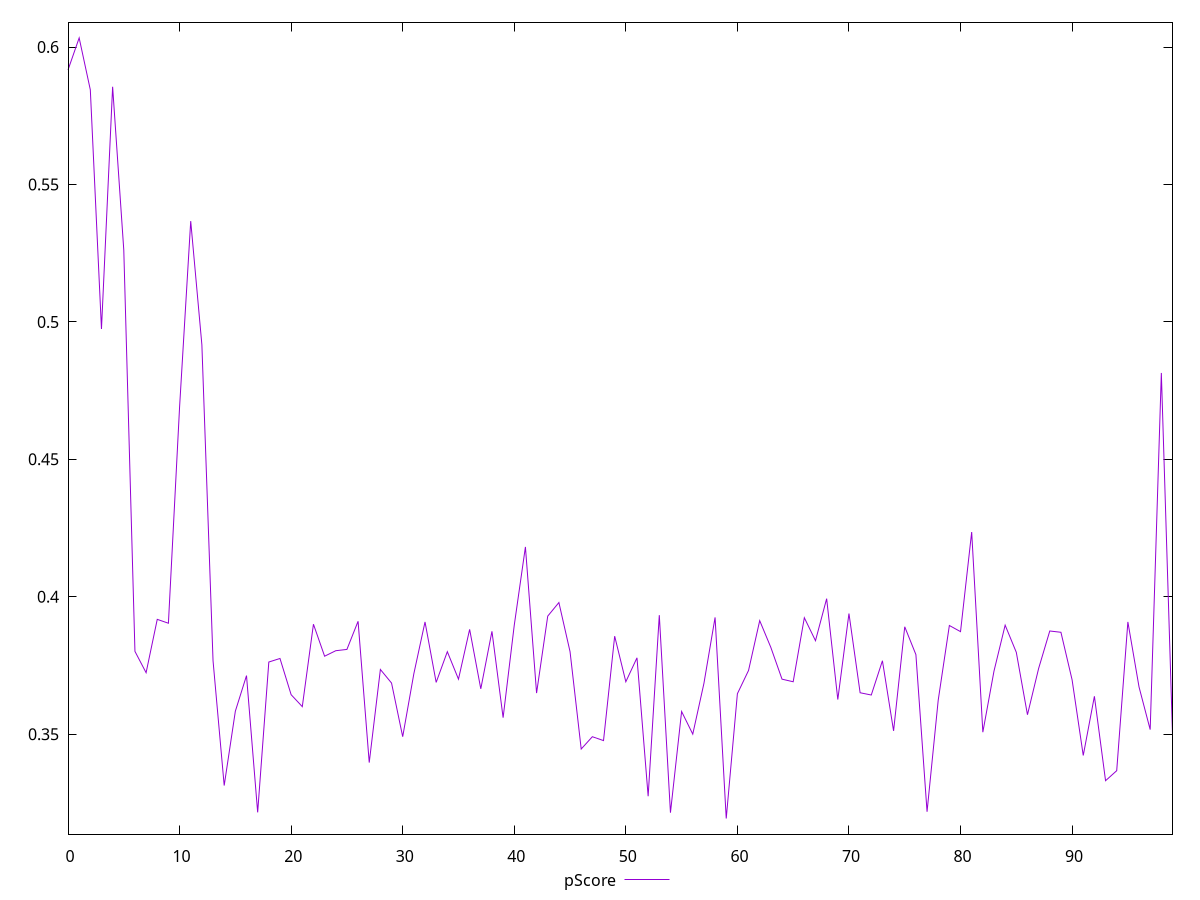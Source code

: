 reset

$pScore <<EOF
0 0.5916666666666667
1 0.6033333333333333
2 0.5844444444444444
3 0.49741176470588233
4 0.5855555555555556
5 0.5261111111111111
6 0.38011764705882356
7 0.37235294117647055
8 0.3917647058823529
9 0.39035294117647057
10 0.46894117647058825
11 0.5366666666666666
12 0.49164705882352944
13 0.37670588235294117
14 0.33129411764705885
15 0.3583529411764706
16 0.37129411764705883
17 0.32152941176470584
18 0.37623529411764706
19 0.3775294117647059
20 0.36435294117647055
21 0.36
22 0.39
23 0.37835294117647056
24 0.38035294117647056
25 0.38082352941176467
26 0.3910588235294118
27 0.3396470588235294
28 0.3735294117647059
29 0.36858823529411766
30 0.34905882352941175
31 0.372
32 0.3908235294117647
33 0.36882352941176466
34 0.38
35 0.37
36 0.3881176470588235
37 0.3664705882352941
38 0.38741176470588234
39 0.356
40 0.3896470588235294
41 0.41811764705882354
42 0.3649411764705882
43 0.39294117647058824
44 0.39788235294117646
45 0.38
46 0.34458823529411764
47 0.34905882352941175
48 0.3476470588235294
49 0.3856470588235294
50 0.3690588235294118
51 0.37776470588235295
52 0.32741176470588235
53 0.3932941176470588
54 0.32141176470588234
55 0.3582352941176471
56 0.35
57 0.3684705882352941
58 0.3924705882352941
59 0.31929411764705884
60 0.3647058823529412
61 0.37317647058823533
62 0.3912941176470588
63 0.3815294117647059
64 0.37
65 0.3690588235294118
66 0.39235294117647057
67 0.384
68 0.3992941176470588
69 0.36258823529411766
70 0.39388235294117646
71 0.36505882352941177
72 0.36423529411764705
73 0.37670588235294117
74 0.3511764705882353
75 0.3890588235294118
76 0.3789411764705882
77 0.32176470588235295
78 0.36235294117647054
79 0.3895294117647059
80 0.3872941176470588
81 0.4235294117647059
82 0.3507058823529412
83 0.3729411764705882
84 0.3896470588235294
85 0.37976470588235295
86 0.35705882352941176
87 0.37388235294117644
88 0.3875294117647059
89 0.3870588235294118
90 0.36976470588235294
91 0.3422352941176471
92 0.36376470588235293
93 0.33305882352941174
94 0.3367058823529412
95 0.3908235294117647
96 0.3671764705882353
97 0.3516470588235294
98 0.4814117647058824
99 0.3498823529411765
EOF

set key outside below
set xrange [0:99]
set yrange [0.31361333333333336:0.6090141176470588]
set trange [0.31361333333333336:0.6090141176470588]
set terminal svg size 640, 500 enhanced background rgb 'white'
set output "reports/report_00027_2021-02-24T12-40-31.850Z/render-blocking-resources/samples/astro/pScore/values.svg"

plot $pScore title "pScore" with line

reset
